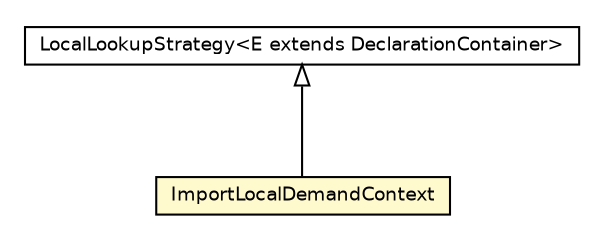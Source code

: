 #!/usr/local/bin/dot
#
# Class diagram 
# Generated by UMLGraph version 5.2 (http://www.umlgraph.org/)
#

digraph G {
	edge [fontname="Helvetica",fontsize=10,labelfontname="Helvetica",labelfontsize=10];
	node [fontname="Helvetica",fontsize=10,shape=plaintext];
	nodesep=0.25;
	ranksep=0.5;
	// chameleon.core.lookup.LocalLookupStrategy<E extends chameleon.core.declaration.DeclarationContainer>
	c18250 [label=<<table title="chameleon.core.lookup.LocalLookupStrategy" border="0" cellborder="1" cellspacing="0" cellpadding="2" port="p" href="../lookup/LocalLookupStrategy.html">
		<tr><td><table border="0" cellspacing="0" cellpadding="1">
<tr><td align="center" balign="center"> LocalLookupStrategy&lt;E extends DeclarationContainer&gt; </td></tr>
		</table></td></tr>
		</table>>, fontname="Helvetica", fontcolor="black", fontsize=9.0];
	// chameleon.core.namespacepart.NamespacePart.ImportLocalDemandContext
	c18290 [label=<<table title="chameleon.core.namespacepart.NamespacePart.ImportLocalDemandContext" border="0" cellborder="1" cellspacing="0" cellpadding="2" port="p" bgcolor="lemonChiffon" href="./NamespacePart.ImportLocalDemandContext.html">
		<tr><td><table border="0" cellspacing="0" cellpadding="1">
<tr><td align="center" balign="center"> ImportLocalDemandContext </td></tr>
		</table></td></tr>
		</table>>, fontname="Helvetica", fontcolor="black", fontsize=9.0];
	//chameleon.core.namespacepart.NamespacePart.ImportLocalDemandContext extends chameleon.core.lookup.LocalLookupStrategy<chameleon.core.namespacepart.NamespacePart>
	c18250:p -> c18290:p [dir=back,arrowtail=empty];
}

